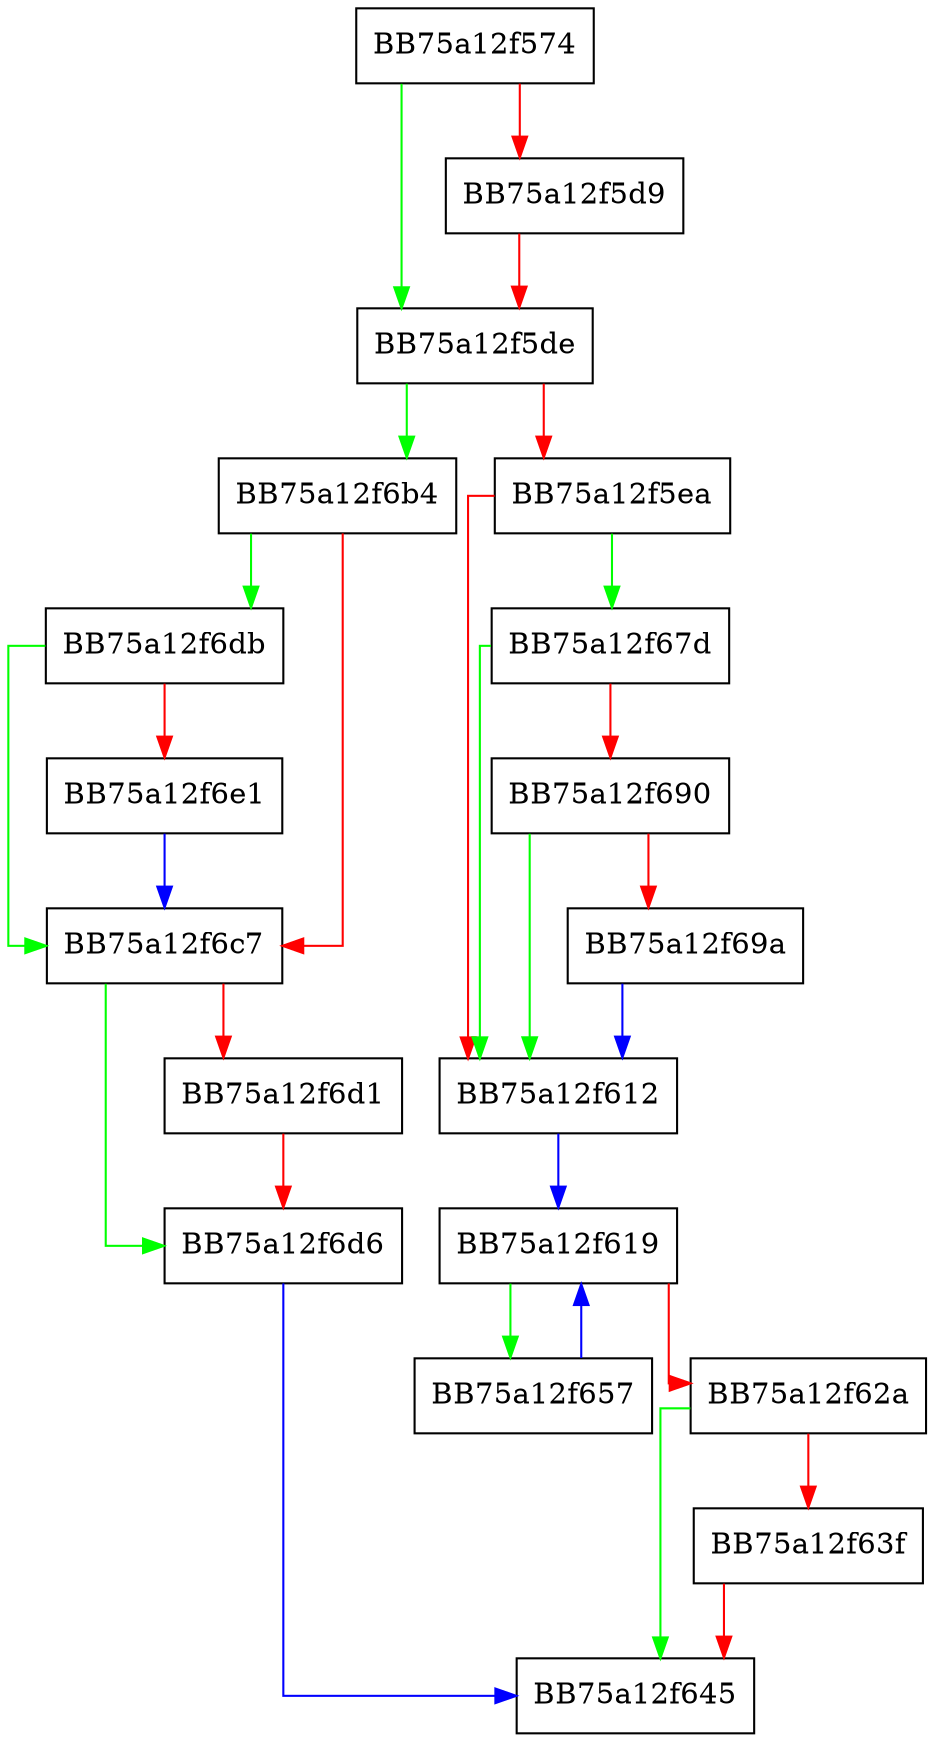 digraph ParsePECertificate {
  node [shape="box"];
  graph [splines=ortho];
  BB75a12f574 -> BB75a12f5de [color="green"];
  BB75a12f574 -> BB75a12f5d9 [color="red"];
  BB75a12f5d9 -> BB75a12f5de [color="red"];
  BB75a12f5de -> BB75a12f6b4 [color="green"];
  BB75a12f5de -> BB75a12f5ea [color="red"];
  BB75a12f5ea -> BB75a12f67d [color="green"];
  BB75a12f5ea -> BB75a12f612 [color="red"];
  BB75a12f612 -> BB75a12f619 [color="blue"];
  BB75a12f619 -> BB75a12f657 [color="green"];
  BB75a12f619 -> BB75a12f62a [color="red"];
  BB75a12f62a -> BB75a12f645 [color="green"];
  BB75a12f62a -> BB75a12f63f [color="red"];
  BB75a12f63f -> BB75a12f645 [color="red"];
  BB75a12f657 -> BB75a12f619 [color="blue"];
  BB75a12f67d -> BB75a12f612 [color="green"];
  BB75a12f67d -> BB75a12f690 [color="red"];
  BB75a12f690 -> BB75a12f612 [color="green"];
  BB75a12f690 -> BB75a12f69a [color="red"];
  BB75a12f69a -> BB75a12f612 [color="blue"];
  BB75a12f6b4 -> BB75a12f6db [color="green"];
  BB75a12f6b4 -> BB75a12f6c7 [color="red"];
  BB75a12f6c7 -> BB75a12f6d6 [color="green"];
  BB75a12f6c7 -> BB75a12f6d1 [color="red"];
  BB75a12f6d1 -> BB75a12f6d6 [color="red"];
  BB75a12f6d6 -> BB75a12f645 [color="blue"];
  BB75a12f6db -> BB75a12f6c7 [color="green"];
  BB75a12f6db -> BB75a12f6e1 [color="red"];
  BB75a12f6e1 -> BB75a12f6c7 [color="blue"];
}